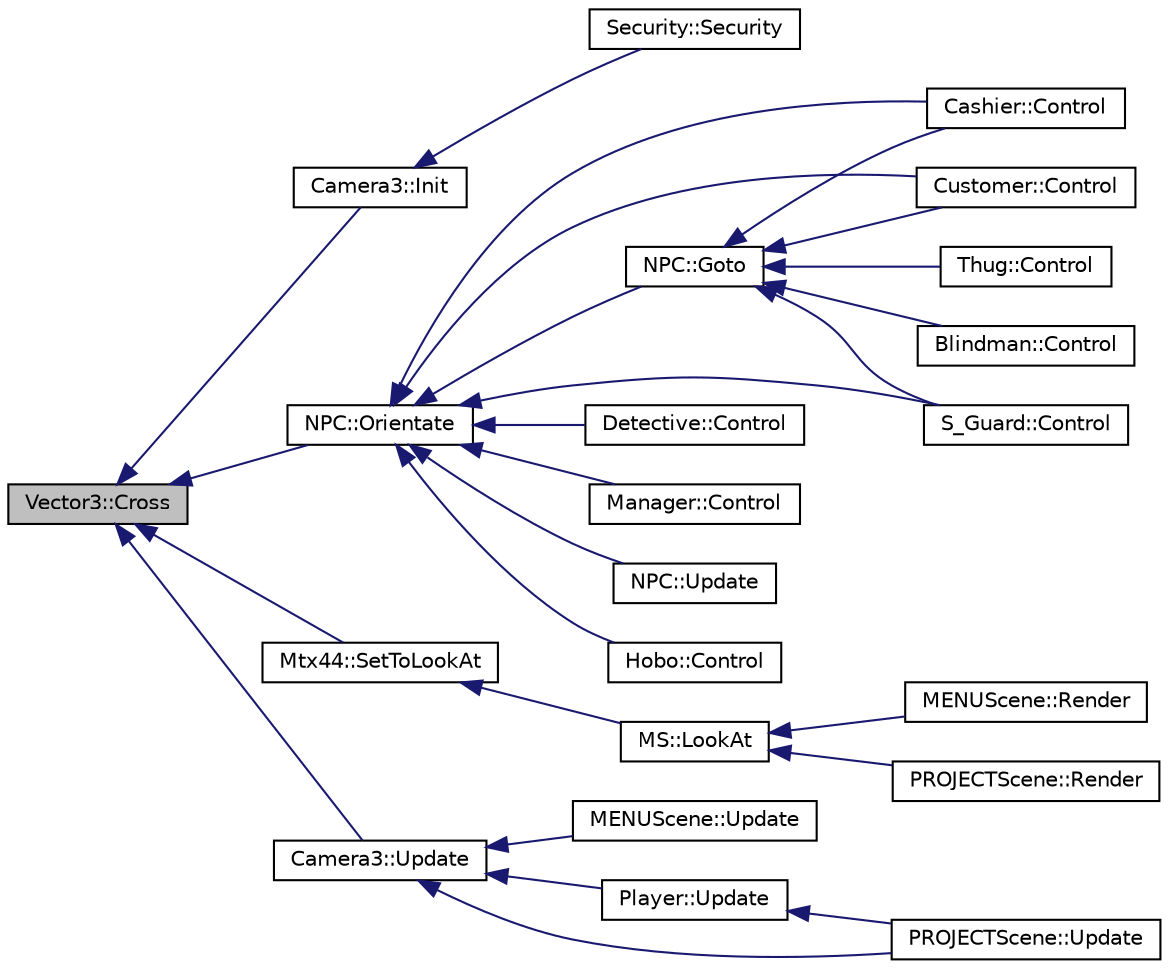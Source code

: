 digraph "Vector3::Cross"
{
  bgcolor="transparent";
  edge [fontname="Helvetica",fontsize="10",labelfontname="Helvetica",labelfontsize="10"];
  node [fontname="Helvetica",fontsize="10",shape=record];
  rankdir="LR";
  Node1 [label="Vector3::Cross",height=0.2,width=0.4,color="black", fillcolor="grey75", style="filled", fontcolor="black"];
  Node1 -> Node2 [dir="back",color="midnightblue",fontsize="10",style="solid",fontname="Helvetica"];
  Node2 [label="Camera3::Init",height=0.2,width=0.4,color="black",URL="$classCamera3.html#a1cb8d466abcd4d1ad4567846dcca1ce5",tooltip="This is the initializer. "];
  Node2 -> Node3 [dir="back",color="midnightblue",fontsize="10",style="solid",fontname="Helvetica"];
  Node3 [label="Security::Security",height=0.2,width=0.4,color="black",URL="$classSecurity.html#ae7a09d00c186c6587e9fda320a885c28"];
  Node1 -> Node4 [dir="back",color="midnightblue",fontsize="10",style="solid",fontname="Helvetica"];
  Node4 [label="NPC::Orientate",height=0.2,width=0.4,color="black",URL="$classNPC.html#a1dd6753d963d97c35971f223843fa20b",tooltip="Orientation. "];
  Node4 -> Node5 [dir="back",color="midnightblue",fontsize="10",style="solid",fontname="Helvetica"];
  Node5 [label="Hobo::Control",height=0.2,width=0.4,color="black",URL="$classHobo.html#afcf4cdc2748d1a3ace0059ac87631509",tooltip="Hobo control. "];
  Node4 -> Node6 [dir="back",color="midnightblue",fontsize="10",style="solid",fontname="Helvetica"];
  Node6 [label="Cashier::Control",height=0.2,width=0.4,color="black",URL="$classCashier.html#a4932c14600f942a852991044f7d99fcb",tooltip="Cashier Control. "];
  Node4 -> Node7 [dir="back",color="midnightblue",fontsize="10",style="solid",fontname="Helvetica"];
  Node7 [label="Customer::Control",height=0.2,width=0.4,color="black",URL="$classCustomer.html#a21ad635f8e45a5a82d28ce59c11b37d0",tooltip="Customer Control. "];
  Node4 -> Node8 [dir="back",color="midnightblue",fontsize="10",style="solid",fontname="Helvetica"];
  Node8 [label="Detective::Control",height=0.2,width=0.4,color="black",URL="$classDetective.html#a6c4bd2e90dc9cd222cab66e86bee7a49",tooltip="Detective Control. "];
  Node4 -> Node9 [dir="back",color="midnightblue",fontsize="10",style="solid",fontname="Helvetica"];
  Node9 [label="S_Guard::Control",height=0.2,width=0.4,color="black",URL="$classS__Guard.html#a757e5c4e30aeae82816f6f93c20858b2",tooltip="Security Control. "];
  Node4 -> Node10 [dir="back",color="midnightblue",fontsize="10",style="solid",fontname="Helvetica"];
  Node10 [label="Manager::Control",height=0.2,width=0.4,color="black",URL="$classManager.html#aa23a22bfd454e602d39588a6b6b23224",tooltip="Manager Control. "];
  Node4 -> Node11 [dir="back",color="midnightblue",fontsize="10",style="solid",fontname="Helvetica"];
  Node11 [label="NPC::Goto",height=0.2,width=0.4,color="black",URL="$classNPC.html#a6f8d69aac667c616c6e42d49358cf968",tooltip="Go to function. "];
  Node11 -> Node12 [dir="back",color="midnightblue",fontsize="10",style="solid",fontname="Helvetica"];
  Node12 [label="Thug::Control",height=0.2,width=0.4,color="black",URL="$classThug.html#acb36644581f6c78939ad2711b96fc7ba",tooltip="Thug control. "];
  Node11 -> Node6 [dir="back",color="midnightblue",fontsize="10",style="solid",fontname="Helvetica"];
  Node11 -> Node13 [dir="back",color="midnightblue",fontsize="10",style="solid",fontname="Helvetica"];
  Node13 [label="Blindman::Control",height=0.2,width=0.4,color="black",URL="$classBlindman.html#a1075050c7a1ad2ccb92e39f107bdc831",tooltip="Blindman Control. "];
  Node11 -> Node7 [dir="back",color="midnightblue",fontsize="10",style="solid",fontname="Helvetica"];
  Node11 -> Node9 [dir="back",color="midnightblue",fontsize="10",style="solid",fontname="Helvetica"];
  Node4 -> Node14 [dir="back",color="midnightblue",fontsize="10",style="solid",fontname="Helvetica"];
  Node14 [label="NPC::Update",height=0.2,width=0.4,color="black",URL="$classNPC.html#a24721357146b87e473c740fe9f295841",tooltip="Update function. "];
  Node1 -> Node15 [dir="back",color="midnightblue",fontsize="10",style="solid",fontname="Helvetica"];
  Node15 [label="Mtx44::SetToLookAt",height=0.2,width=0.4,color="black",URL="$classMtx44.html#a7c3d2d30d9ed5bfca2ba97d0e570930f",tooltip="Set matrix to be a lookat matrix. "];
  Node15 -> Node16 [dir="back",color="midnightblue",fontsize="10",style="solid",fontname="Helvetica"];
  Node16 [label="MS::LookAt",height=0.2,width=0.4,color="black",URL="$classMS.html#a2638cd3249260877cc31329978fb6b38",tooltip="Setup lookat matrix and push to matrix stack. "];
  Node16 -> Node17 [dir="back",color="midnightblue",fontsize="10",style="solid",fontname="Helvetica"];
  Node17 [label="MENUScene::Render",height=0.2,width=0.4,color="black",URL="$classMENUScene.html#a14c0bfb1f360fd99dbc81b66ea2dcc84",tooltip="Render. "];
  Node16 -> Node18 [dir="back",color="midnightblue",fontsize="10",style="solid",fontname="Helvetica"];
  Node18 [label="PROJECTScene::Render",height=0.2,width=0.4,color="black",URL="$classPROJECTScene.html#a67fe944ad8dbaf81cedfb07cff9b860c",tooltip="Render. "];
  Node1 -> Node19 [dir="back",color="midnightblue",fontsize="10",style="solid",fontname="Helvetica"];
  Node19 [label="Camera3::Update",height=0.2,width=0.4,color="black",URL="$classCamera3.html#acc5d4103826cda6d20b80a0d35eacdbe",tooltip="This is the update function. "];
  Node19 -> Node20 [dir="back",color="midnightblue",fontsize="10",style="solid",fontname="Helvetica"];
  Node20 [label="MENUScene::Update",height=0.2,width=0.4,color="black",URL="$classMENUScene.html#af3d760e446184aaac26ae0af2163ad3a",tooltip="Update. "];
  Node19 -> Node21 [dir="back",color="midnightblue",fontsize="10",style="solid",fontname="Helvetica"];
  Node21 [label="Player::Update",height=0.2,width=0.4,color="black",URL="$classPlayer.html#a522cbf980cc179616292e2b25399c1dc",tooltip="PLayer Update function. "];
  Node21 -> Node22 [dir="back",color="midnightblue",fontsize="10",style="solid",fontname="Helvetica"];
  Node22 [label="PROJECTScene::Update",height=0.2,width=0.4,color="black",URL="$classPROJECTScene.html#ab4521f32fd8e1e5901c9896404e09789",tooltip="Upadte. "];
  Node19 -> Node22 [dir="back",color="midnightblue",fontsize="10",style="solid",fontname="Helvetica"];
}

